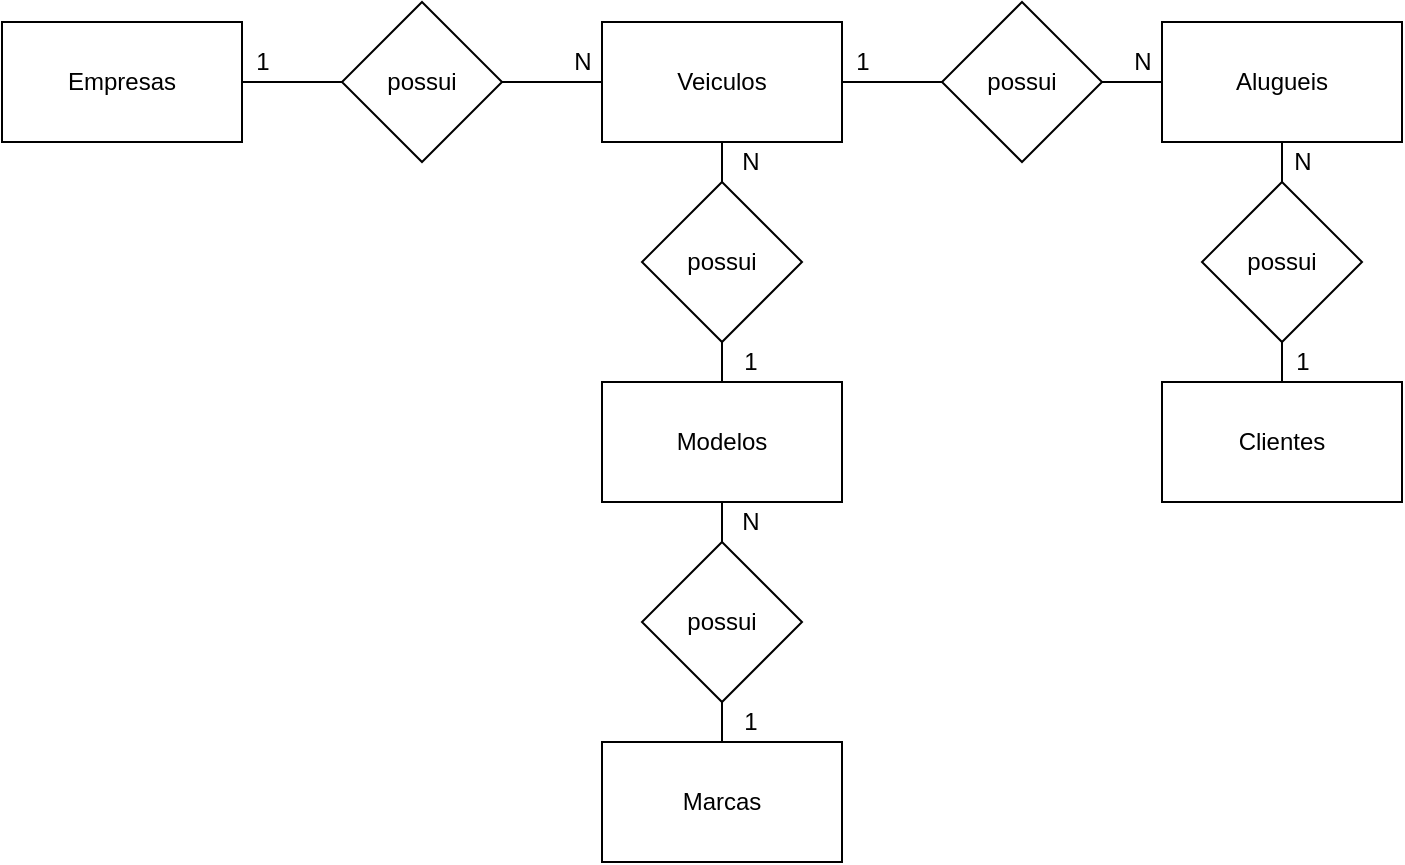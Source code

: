 <mxfile version="14.4.3" type="device" pages="2"><diagram id="A8JLQuiFWkB4cIeS7qDq" name="conceitual"><mxGraphModel dx="1635" dy="862" grid="1" gridSize="10" guides="1" tooltips="1" connect="1" arrows="1" fold="1" page="1" pageScale="1" pageWidth="827" pageHeight="1169" math="0" shadow="0"><root><mxCell id="0"/><mxCell id="1" parent="0"/><mxCell id="E8_kZwHHN_806rYTDGVD-13" style="edgeStyle=orthogonalEdgeStyle;rounded=0;orthogonalLoop=1;jettySize=auto;html=1;entryX=0;entryY=0.5;entryDx=0;entryDy=0;endArrow=none;endFill=0;" parent="1" source="E8_kZwHHN_806rYTDGVD-1" target="E8_kZwHHN_806rYTDGVD-8" edge="1"><mxGeometry relative="1" as="geometry"/></mxCell><mxCell id="E8_kZwHHN_806rYTDGVD-1" value="Empresas" style="rounded=0;whiteSpace=wrap;html=1;" parent="1" vertex="1"><mxGeometry x="40" y="80" width="120" height="60" as="geometry"/></mxCell><mxCell id="E8_kZwHHN_806rYTDGVD-15" style="edgeStyle=orthogonalEdgeStyle;rounded=0;orthogonalLoop=1;jettySize=auto;html=1;entryX=0;entryY=0.5;entryDx=0;entryDy=0;endArrow=none;endFill=0;" parent="1" source="E8_kZwHHN_806rYTDGVD-2" target="E8_kZwHHN_806rYTDGVD-9" edge="1"><mxGeometry relative="1" as="geometry"/></mxCell><mxCell id="E8_kZwHHN_806rYTDGVD-17" style="edgeStyle=orthogonalEdgeStyle;rounded=0;orthogonalLoop=1;jettySize=auto;html=1;exitX=0.5;exitY=1;exitDx=0;exitDy=0;entryX=0.5;entryY=0;entryDx=0;entryDy=0;endArrow=none;endFill=0;" parent="1" source="E8_kZwHHN_806rYTDGVD-2" target="E8_kZwHHN_806rYTDGVD-11" edge="1"><mxGeometry relative="1" as="geometry"/></mxCell><mxCell id="E8_kZwHHN_806rYTDGVD-2" value="Veiculos" style="rounded=0;whiteSpace=wrap;html=1;" parent="1" vertex="1"><mxGeometry x="340" y="80" width="120" height="60" as="geometry"/></mxCell><mxCell id="E8_kZwHHN_806rYTDGVD-3" value="Alugueis" style="rounded=0;whiteSpace=wrap;html=1;" parent="1" vertex="1"><mxGeometry x="620" y="80" width="120" height="60" as="geometry"/></mxCell><mxCell id="E8_kZwHHN_806rYTDGVD-4" value="Clientes" style="rounded=0;whiteSpace=wrap;html=1;" parent="1" vertex="1"><mxGeometry x="620" y="260" width="120" height="60" as="geometry"/></mxCell><mxCell id="E8_kZwHHN_806rYTDGVD-21" style="edgeStyle=orthogonalEdgeStyle;rounded=0;orthogonalLoop=1;jettySize=auto;html=1;exitX=0.5;exitY=1;exitDx=0;exitDy=0;entryX=0.5;entryY=0;entryDx=0;entryDy=0;endArrow=none;endFill=0;" parent="1" source="E8_kZwHHN_806rYTDGVD-5" target="E8_kZwHHN_806rYTDGVD-12" edge="1"><mxGeometry relative="1" as="geometry"/></mxCell><mxCell id="E8_kZwHHN_806rYTDGVD-5" value="Modelos" style="rounded=0;whiteSpace=wrap;html=1;" parent="1" vertex="1"><mxGeometry x="340" y="260" width="120" height="60" as="geometry"/></mxCell><mxCell id="E8_kZwHHN_806rYTDGVD-6" value="Marcas" style="rounded=0;whiteSpace=wrap;html=1;" parent="1" vertex="1"><mxGeometry x="340" y="440" width="120" height="60" as="geometry"/></mxCell><mxCell id="E8_kZwHHN_806rYTDGVD-14" style="edgeStyle=orthogonalEdgeStyle;rounded=0;orthogonalLoop=1;jettySize=auto;html=1;exitX=1;exitY=0.5;exitDx=0;exitDy=0;entryX=0;entryY=0.5;entryDx=0;entryDy=0;endArrow=none;endFill=0;" parent="1" source="E8_kZwHHN_806rYTDGVD-8" target="E8_kZwHHN_806rYTDGVD-2" edge="1"><mxGeometry relative="1" as="geometry"/></mxCell><mxCell id="E8_kZwHHN_806rYTDGVD-8" value="possui" style="rhombus;whiteSpace=wrap;html=1;" parent="1" vertex="1"><mxGeometry x="210" y="70" width="80" height="80" as="geometry"/></mxCell><mxCell id="E8_kZwHHN_806rYTDGVD-16" style="edgeStyle=orthogonalEdgeStyle;rounded=0;orthogonalLoop=1;jettySize=auto;html=1;entryX=0;entryY=0.5;entryDx=0;entryDy=0;endArrow=none;endFill=0;" parent="1" source="E8_kZwHHN_806rYTDGVD-9" target="E8_kZwHHN_806rYTDGVD-3" edge="1"><mxGeometry relative="1" as="geometry"/></mxCell><mxCell id="E8_kZwHHN_806rYTDGVD-9" value="possui" style="rhombus;whiteSpace=wrap;html=1;" parent="1" vertex="1"><mxGeometry x="510" y="70" width="80" height="80" as="geometry"/></mxCell><mxCell id="E8_kZwHHN_806rYTDGVD-19" style="edgeStyle=orthogonalEdgeStyle;rounded=0;orthogonalLoop=1;jettySize=auto;html=1;exitX=0.5;exitY=0;exitDx=0;exitDy=0;entryX=0.5;entryY=1;entryDx=0;entryDy=0;endArrow=none;endFill=0;" parent="1" source="E8_kZwHHN_806rYTDGVD-10" target="E8_kZwHHN_806rYTDGVD-3" edge="1"><mxGeometry relative="1" as="geometry"/></mxCell><mxCell id="E8_kZwHHN_806rYTDGVD-20" style="edgeStyle=orthogonalEdgeStyle;rounded=0;orthogonalLoop=1;jettySize=auto;html=1;exitX=0.5;exitY=1;exitDx=0;exitDy=0;entryX=0.5;entryY=0;entryDx=0;entryDy=0;endArrow=none;endFill=0;" parent="1" source="E8_kZwHHN_806rYTDGVD-10" target="E8_kZwHHN_806rYTDGVD-4" edge="1"><mxGeometry relative="1" as="geometry"/></mxCell><mxCell id="E8_kZwHHN_806rYTDGVD-10" value="possui" style="rhombus;whiteSpace=wrap;html=1;" parent="1" vertex="1"><mxGeometry x="640" y="160" width="80" height="80" as="geometry"/></mxCell><mxCell id="E8_kZwHHN_806rYTDGVD-18" style="edgeStyle=orthogonalEdgeStyle;rounded=0;orthogonalLoop=1;jettySize=auto;html=1;exitX=0.5;exitY=1;exitDx=0;exitDy=0;entryX=0.5;entryY=0;entryDx=0;entryDy=0;endArrow=none;endFill=0;" parent="1" source="E8_kZwHHN_806rYTDGVD-11" target="E8_kZwHHN_806rYTDGVD-5" edge="1"><mxGeometry relative="1" as="geometry"/></mxCell><mxCell id="E8_kZwHHN_806rYTDGVD-11" value="possui" style="rhombus;whiteSpace=wrap;html=1;" parent="1" vertex="1"><mxGeometry x="360" y="160" width="80" height="80" as="geometry"/></mxCell><mxCell id="E8_kZwHHN_806rYTDGVD-22" style="edgeStyle=orthogonalEdgeStyle;rounded=0;orthogonalLoop=1;jettySize=auto;html=1;exitX=0.5;exitY=1;exitDx=0;exitDy=0;entryX=0.5;entryY=0;entryDx=0;entryDy=0;endArrow=none;endFill=0;" parent="1" source="E8_kZwHHN_806rYTDGVD-12" target="E8_kZwHHN_806rYTDGVD-6" edge="1"><mxGeometry relative="1" as="geometry"/></mxCell><mxCell id="E8_kZwHHN_806rYTDGVD-12" value="possui" style="rhombus;whiteSpace=wrap;html=1;" parent="1" vertex="1"><mxGeometry x="360" y="340" width="80" height="80" as="geometry"/></mxCell><mxCell id="E8_kZwHHN_806rYTDGVD-24" value="1" style="text;html=1;align=center;verticalAlign=middle;resizable=0;points=[];autosize=1;" parent="1" vertex="1"><mxGeometry x="160" y="90" width="20" height="20" as="geometry"/></mxCell><mxCell id="E8_kZwHHN_806rYTDGVD-25" value="N" style="text;html=1;align=center;verticalAlign=middle;resizable=0;points=[];autosize=1;" parent="1" vertex="1"><mxGeometry x="320" y="90" width="20" height="20" as="geometry"/></mxCell><mxCell id="E8_kZwHHN_806rYTDGVD-26" value="1" style="text;html=1;align=center;verticalAlign=middle;resizable=0;points=[];autosize=1;" parent="1" vertex="1"><mxGeometry x="460" y="90" width="20" height="20" as="geometry"/></mxCell><mxCell id="E8_kZwHHN_806rYTDGVD-27" value="N" style="text;html=1;align=center;verticalAlign=middle;resizable=0;points=[];autosize=1;" parent="1" vertex="1"><mxGeometry x="600" y="90" width="20" height="20" as="geometry"/></mxCell><mxCell id="E8_kZwHHN_806rYTDGVD-28" value="1" style="text;html=1;align=center;verticalAlign=middle;resizable=0;points=[];autosize=1;" parent="1" vertex="1"><mxGeometry x="680" y="240" width="20" height="20" as="geometry"/></mxCell><mxCell id="E8_kZwHHN_806rYTDGVD-29" value="N" style="text;html=1;align=center;verticalAlign=middle;resizable=0;points=[];autosize=1;" parent="1" vertex="1"><mxGeometry x="680" y="140" width="20" height="20" as="geometry"/></mxCell><mxCell id="E8_kZwHHN_806rYTDGVD-30" value="N" style="text;html=1;align=center;verticalAlign=middle;resizable=0;points=[];autosize=1;" parent="1" vertex="1"><mxGeometry x="404" y="140" width="20" height="20" as="geometry"/></mxCell><mxCell id="E8_kZwHHN_806rYTDGVD-31" value="N" style="text;html=1;align=center;verticalAlign=middle;resizable=0;points=[];autosize=1;" parent="1" vertex="1"><mxGeometry x="404" y="320" width="20" height="20" as="geometry"/></mxCell><mxCell id="E8_kZwHHN_806rYTDGVD-33" value="1" style="text;html=1;align=center;verticalAlign=middle;resizable=0;points=[];autosize=1;" parent="1" vertex="1"><mxGeometry x="404" y="420" width="20" height="20" as="geometry"/></mxCell><mxCell id="E8_kZwHHN_806rYTDGVD-34" value="1" style="text;html=1;align=center;verticalAlign=middle;resizable=0;points=[];autosize=1;" parent="1" vertex="1"><mxGeometry x="404" y="240" width="20" height="20" as="geometry"/></mxCell></root></mxGraphModel></diagram><diagram id="IqJ-pX9VQexziRzsOhhu" name="logico"><mxGraphModel dx="2462" dy="862" grid="1" gridSize="10" guides="1" tooltips="1" connect="1" arrows="1" fold="1" page="1" pageScale="1" pageWidth="827" pageHeight="1169" math="0" shadow="0"><root><mxCell id="Sf4rNpyT2U3my8i4uwb2-0"/><mxCell id="Sf4rNpyT2U3my8i4uwb2-1" parent="Sf4rNpyT2U3my8i4uwb2-0"/><mxCell id="OLPtA0gVik-p2z_kLEpY-0" value="Empresa" style="shape=table;startSize=30;container=1;collapsible=1;childLayout=tableLayout;fixedRows=1;rowLines=0;fontStyle=1;align=center;resizeLast=1;" vertex="1" parent="Sf4rNpyT2U3my8i4uwb2-1"><mxGeometry x="-770" y="185" width="180" height="100" as="geometry"/></mxCell><mxCell id="OLPtA0gVik-p2z_kLEpY-1" value="" style="shape=partialRectangle;collapsible=0;dropTarget=0;pointerEvents=0;fillColor=none;top=0;left=0;bottom=1;right=0;points=[[0,0.5],[1,0.5]];portConstraint=eastwest;" vertex="1" parent="OLPtA0gVik-p2z_kLEpY-0"><mxGeometry y="30" width="180" height="30" as="geometry"/></mxCell><mxCell id="OLPtA0gVik-p2z_kLEpY-2" value="PK" style="shape=partialRectangle;connectable=0;fillColor=none;top=0;left=0;bottom=0;right=0;fontStyle=1;overflow=hidden;" vertex="1" parent="OLPtA0gVik-p2z_kLEpY-1"><mxGeometry width="30" height="30" as="geometry"/></mxCell><mxCell id="OLPtA0gVik-p2z_kLEpY-3" value="idEmpresa" style="shape=partialRectangle;connectable=0;fillColor=none;top=0;left=0;bottom=0;right=0;align=left;spacingLeft=6;fontStyle=5;overflow=hidden;" vertex="1" parent="OLPtA0gVik-p2z_kLEpY-1"><mxGeometry x="30" width="150" height="30" as="geometry"/></mxCell><mxCell id="OLPtA0gVik-p2z_kLEpY-4" value="" style="shape=partialRectangle;collapsible=0;dropTarget=0;pointerEvents=0;fillColor=none;top=0;left=0;bottom=0;right=0;points=[[0,0.5],[1,0.5]];portConstraint=eastwest;" vertex="1" parent="OLPtA0gVik-p2z_kLEpY-0"><mxGeometry y="60" width="180" height="30" as="geometry"/></mxCell><mxCell id="OLPtA0gVik-p2z_kLEpY-5" value="" style="shape=partialRectangle;connectable=0;fillColor=none;top=0;left=0;bottom=0;right=0;editable=1;overflow=hidden;" vertex="1" parent="OLPtA0gVik-p2z_kLEpY-4"><mxGeometry width="30" height="30" as="geometry"/></mxCell><mxCell id="OLPtA0gVik-p2z_kLEpY-6" value="Nº funcionarios" style="shape=partialRectangle;connectable=0;fillColor=none;top=0;left=0;bottom=0;right=0;align=left;spacingLeft=6;overflow=hidden;" vertex="1" parent="OLPtA0gVik-p2z_kLEpY-4"><mxGeometry x="30" width="150" height="30" as="geometry"/></mxCell><mxCell id="OLPtA0gVik-p2z_kLEpY-26" value="Veiculos" style="shape=table;startSize=30;container=1;collapsible=1;childLayout=tableLayout;fixedRows=1;rowLines=0;fontStyle=1;align=center;resizeLast=1;" vertex="1" parent="Sf4rNpyT2U3my8i4uwb2-1"><mxGeometry x="-470" y="140" width="180" height="160" as="geometry"/></mxCell><mxCell id="OLPtA0gVik-p2z_kLEpY-27" value="" style="shape=partialRectangle;collapsible=0;dropTarget=0;pointerEvents=0;fillColor=none;top=0;left=0;bottom=0;right=0;points=[[0,0.5],[1,0.5]];portConstraint=eastwest;" vertex="1" parent="OLPtA0gVik-p2z_kLEpY-26"><mxGeometry y="30" width="180" height="30" as="geometry"/></mxCell><mxCell id="OLPtA0gVik-p2z_kLEpY-28" value="PK" style="shape=partialRectangle;connectable=0;fillColor=none;top=0;left=0;bottom=0;right=0;fontStyle=1;overflow=hidden;" vertex="1" parent="OLPtA0gVik-p2z_kLEpY-27"><mxGeometry width="60" height="30" as="geometry"/></mxCell><mxCell id="OLPtA0gVik-p2z_kLEpY-29" value="idVeiculo" style="shape=partialRectangle;connectable=0;fillColor=none;top=0;left=0;bottom=0;right=0;align=left;spacingLeft=6;fontStyle=5;overflow=hidden;" vertex="1" parent="OLPtA0gVik-p2z_kLEpY-27"><mxGeometry x="60" width="120" height="30" as="geometry"/></mxCell><mxCell id="OLPtA0gVik-p2z_kLEpY-93" value="" style="shape=partialRectangle;collapsible=0;dropTarget=0;pointerEvents=0;fillColor=none;top=0;left=0;bottom=0;right=0;points=[[0,0.5],[1,0.5]];portConstraint=eastwest;" vertex="1" parent="OLPtA0gVik-p2z_kLEpY-26"><mxGeometry y="60" width="180" height="30" as="geometry"/></mxCell><mxCell id="OLPtA0gVik-p2z_kLEpY-94" value="FK" style="shape=partialRectangle;connectable=0;fillColor=none;top=0;left=0;bottom=0;right=0;fontStyle=1;overflow=hidden;" vertex="1" parent="OLPtA0gVik-p2z_kLEpY-93"><mxGeometry width="60" height="30" as="geometry"/></mxCell><mxCell id="OLPtA0gVik-p2z_kLEpY-95" value="idModelo" style="shape=partialRectangle;connectable=0;fillColor=none;top=0;left=0;bottom=0;right=0;align=left;spacingLeft=6;fontStyle=5;overflow=hidden;" vertex="1" parent="OLPtA0gVik-p2z_kLEpY-93"><mxGeometry x="60" width="120" height="30" as="geometry"/></mxCell><mxCell id="OLPtA0gVik-p2z_kLEpY-30" value="" style="shape=partialRectangle;collapsible=0;dropTarget=0;pointerEvents=0;fillColor=none;top=0;left=0;bottom=1;right=0;points=[[0,0.5],[1,0.5]];portConstraint=eastwest;" vertex="1" parent="OLPtA0gVik-p2z_kLEpY-26"><mxGeometry y="90" width="180" height="30" as="geometry"/></mxCell><mxCell id="OLPtA0gVik-p2z_kLEpY-31" value="FK" style="shape=partialRectangle;connectable=0;fillColor=none;top=0;left=0;bottom=0;right=0;fontStyle=1;overflow=hidden;" vertex="1" parent="OLPtA0gVik-p2z_kLEpY-30"><mxGeometry width="60" height="30" as="geometry"/></mxCell><mxCell id="OLPtA0gVik-p2z_kLEpY-32" value="idEmpresa" style="shape=partialRectangle;connectable=0;fillColor=none;top=0;left=0;bottom=0;right=0;align=left;spacingLeft=6;fontStyle=5;overflow=hidden;" vertex="1" parent="OLPtA0gVik-p2z_kLEpY-30"><mxGeometry x="60" width="120" height="30" as="geometry"/></mxCell><mxCell id="OLPtA0gVik-p2z_kLEpY-33" value="" style="shape=partialRectangle;collapsible=0;dropTarget=0;pointerEvents=0;fillColor=none;top=0;left=0;bottom=0;right=0;points=[[0,0.5],[1,0.5]];portConstraint=eastwest;" vertex="1" parent="OLPtA0gVik-p2z_kLEpY-26"><mxGeometry y="120" width="180" height="30" as="geometry"/></mxCell><mxCell id="OLPtA0gVik-p2z_kLEpY-34" value="" style="shape=partialRectangle;connectable=0;fillColor=none;top=0;left=0;bottom=0;right=0;editable=1;overflow=hidden;" vertex="1" parent="OLPtA0gVik-p2z_kLEpY-33"><mxGeometry width="60" height="30" as="geometry"/></mxCell><mxCell id="OLPtA0gVik-p2z_kLEpY-35" value="Placa" style="shape=partialRectangle;connectable=0;fillColor=none;top=0;left=0;bottom=0;right=0;align=left;spacingLeft=6;overflow=hidden;" vertex="1" parent="OLPtA0gVik-p2z_kLEpY-33"><mxGeometry x="60" width="120" height="30" as="geometry"/></mxCell><mxCell id="OLPtA0gVik-p2z_kLEpY-96" value="Marcas" style="shape=table;startSize=30;container=1;collapsible=1;childLayout=tableLayout;fixedRows=1;rowLines=0;fontStyle=1;align=center;resizeLast=1;" vertex="1" parent="Sf4rNpyT2U3my8i4uwb2-1"><mxGeometry x="-470" y="630" width="180" height="130" as="geometry"/></mxCell><mxCell id="OLPtA0gVik-p2z_kLEpY-106" value="" style="shape=partialRectangle;collapsible=0;dropTarget=0;pointerEvents=0;fillColor=none;top=0;left=0;bottom=1;right=0;points=[[0,0.5],[1,0.5]];portConstraint=eastwest;" vertex="1" parent="OLPtA0gVik-p2z_kLEpY-96"><mxGeometry y="30" width="180" height="30" as="geometry"/></mxCell><mxCell id="OLPtA0gVik-p2z_kLEpY-107" value="PK" style="shape=partialRectangle;connectable=0;fillColor=none;top=0;left=0;bottom=0;right=0;fontStyle=1;overflow=hidden;" vertex="1" parent="OLPtA0gVik-p2z_kLEpY-106"><mxGeometry width="60" height="30" as="geometry"/></mxCell><mxCell id="OLPtA0gVik-p2z_kLEpY-108" value="idModelo" style="shape=partialRectangle;connectable=0;fillColor=none;top=0;left=0;bottom=0;right=0;align=left;spacingLeft=6;fontStyle=5;overflow=hidden;" vertex="1" parent="OLPtA0gVik-p2z_kLEpY-106"><mxGeometry x="60" width="120" height="30" as="geometry"/></mxCell><mxCell id="OLPtA0gVik-p2z_kLEpY-109" value="" style="shape=partialRectangle;collapsible=0;dropTarget=0;pointerEvents=0;fillColor=none;top=0;left=0;bottom=0;right=0;points=[[0,0.5],[1,0.5]];portConstraint=eastwest;" vertex="1" parent="OLPtA0gVik-p2z_kLEpY-96"><mxGeometry y="60" width="180" height="30" as="geometry"/></mxCell><mxCell id="OLPtA0gVik-p2z_kLEpY-110" value="" style="shape=partialRectangle;connectable=0;fillColor=none;top=0;left=0;bottom=0;right=0;editable=1;overflow=hidden;" vertex="1" parent="OLPtA0gVik-p2z_kLEpY-109"><mxGeometry width="60" height="30" as="geometry"/></mxCell><mxCell id="OLPtA0gVik-p2z_kLEpY-111" value="Nome da marca" style="shape=partialRectangle;connectable=0;fillColor=none;top=0;left=0;bottom=0;right=0;align=left;spacingLeft=6;overflow=hidden;" vertex="1" parent="OLPtA0gVik-p2z_kLEpY-109"><mxGeometry x="60" width="120" height="30" as="geometry"/></mxCell><mxCell id="vvP7Wzj_eqlV6qyCZjMz-6" value="" style="shape=partialRectangle;collapsible=0;dropTarget=0;pointerEvents=0;fillColor=none;top=0;left=0;bottom=0;right=0;points=[[0,0.5],[1,0.5]];portConstraint=eastwest;" vertex="1" parent="OLPtA0gVik-p2z_kLEpY-96"><mxGeometry y="90" width="180" height="30" as="geometry"/></mxCell><mxCell id="vvP7Wzj_eqlV6qyCZjMz-7" value="" style="shape=partialRectangle;connectable=0;fillColor=none;top=0;left=0;bottom=0;right=0;editable=1;overflow=hidden;" vertex="1" parent="vvP7Wzj_eqlV6qyCZjMz-6"><mxGeometry width="60" height="30" as="geometry"/></mxCell><mxCell id="vvP7Wzj_eqlV6qyCZjMz-8" value="Modelos" style="shape=partialRectangle;connectable=0;fillColor=none;top=0;left=0;bottom=0;right=0;align=left;spacingLeft=6;overflow=hidden;" vertex="1" parent="vvP7Wzj_eqlV6qyCZjMz-6"><mxGeometry x="60" width="120" height="30" as="geometry"/></mxCell><mxCell id="7YmiEwUr1MA6q0QHfOJM-0" value="Modelos" style="shape=table;startSize=30;container=1;collapsible=1;childLayout=tableLayout;fixedRows=1;rowLines=0;fontStyle=1;align=center;resizeLast=1;" vertex="1" parent="Sf4rNpyT2U3my8i4uwb2-1"><mxGeometry x="-470" y="400" width="180" height="130" as="geometry"/></mxCell><mxCell id="7YmiEwUr1MA6q0QHfOJM-1" value="" style="shape=partialRectangle;collapsible=0;dropTarget=0;pointerEvents=0;fillColor=none;top=0;left=0;bottom=0;right=0;points=[[0,0.5],[1,0.5]];portConstraint=eastwest;" vertex="1" parent="7YmiEwUr1MA6q0QHfOJM-0"><mxGeometry y="30" width="180" height="30" as="geometry"/></mxCell><mxCell id="7YmiEwUr1MA6q0QHfOJM-2" value="PK" style="shape=partialRectangle;connectable=0;fillColor=none;top=0;left=0;bottom=0;right=0;fontStyle=1;overflow=hidden;" vertex="1" parent="7YmiEwUr1MA6q0QHfOJM-1"><mxGeometry width="60" height="30" as="geometry"/></mxCell><mxCell id="7YmiEwUr1MA6q0QHfOJM-3" value="idModelo" style="shape=partialRectangle;connectable=0;fillColor=none;top=0;left=0;bottom=0;right=0;align=left;spacingLeft=6;fontStyle=5;overflow=hidden;" vertex="1" parent="7YmiEwUr1MA6q0QHfOJM-1"><mxGeometry x="60" width="120" height="30" as="geometry"/></mxCell><mxCell id="7YmiEwUr1MA6q0QHfOJM-4" value="" style="shape=partialRectangle;collapsible=0;dropTarget=0;pointerEvents=0;fillColor=none;top=0;left=0;bottom=1;right=0;points=[[0,0.5],[1,0.5]];portConstraint=eastwest;" vertex="1" parent="7YmiEwUr1MA6q0QHfOJM-0"><mxGeometry y="60" width="180" height="30" as="geometry"/></mxCell><mxCell id="7YmiEwUr1MA6q0QHfOJM-5" value="FK" style="shape=partialRectangle;connectable=0;fillColor=none;top=0;left=0;bottom=0;right=0;fontStyle=1;overflow=hidden;" vertex="1" parent="7YmiEwUr1MA6q0QHfOJM-4"><mxGeometry width="60" height="30" as="geometry"/></mxCell><mxCell id="7YmiEwUr1MA6q0QHfOJM-6" value="idMarca" style="shape=partialRectangle;connectable=0;fillColor=none;top=0;left=0;bottom=0;right=0;align=left;spacingLeft=6;fontStyle=5;overflow=hidden;" vertex="1" parent="7YmiEwUr1MA6q0QHfOJM-4"><mxGeometry x="60" width="120" height="30" as="geometry"/></mxCell><mxCell id="7YmiEwUr1MA6q0QHfOJM-7" value="" style="shape=partialRectangle;collapsible=0;dropTarget=0;pointerEvents=0;fillColor=none;top=0;left=0;bottom=0;right=0;points=[[0,0.5],[1,0.5]];portConstraint=eastwest;" vertex="1" parent="7YmiEwUr1MA6q0QHfOJM-0"><mxGeometry y="90" width="180" height="30" as="geometry"/></mxCell><mxCell id="7YmiEwUr1MA6q0QHfOJM-8" value="" style="shape=partialRectangle;connectable=0;fillColor=none;top=0;left=0;bottom=0;right=0;editable=1;overflow=hidden;" vertex="1" parent="7YmiEwUr1MA6q0QHfOJM-7"><mxGeometry width="60" height="30" as="geometry"/></mxCell><mxCell id="7YmiEwUr1MA6q0QHfOJM-9" value="Nome do modelo" style="shape=partialRectangle;connectable=0;fillColor=none;top=0;left=0;bottom=0;right=0;align=left;spacingLeft=6;overflow=hidden;" vertex="1" parent="7YmiEwUr1MA6q0QHfOJM-7"><mxGeometry x="60" width="120" height="30" as="geometry"/></mxCell><mxCell id="7YmiEwUr1MA6q0QHfOJM-10" value="Cliente" style="shape=table;startSize=30;container=1;collapsible=1;childLayout=tableLayout;fixedRows=1;rowLines=0;fontStyle=1;align=center;resizeLast=1;" vertex="1" parent="Sf4rNpyT2U3my8i4uwb2-1"><mxGeometry x="190" y="170" width="180" height="130" as="geometry"/></mxCell><mxCell id="7YmiEwUr1MA6q0QHfOJM-11" value="" style="shape=partialRectangle;collapsible=0;dropTarget=0;pointerEvents=0;fillColor=none;top=0;left=0;bottom=0;right=0;points=[[0,0.5],[1,0.5]];portConstraint=eastwest;" vertex="1" parent="7YmiEwUr1MA6q0QHfOJM-10"><mxGeometry y="30" width="180" height="30" as="geometry"/></mxCell><mxCell id="7YmiEwUr1MA6q0QHfOJM-12" value="PK" style="shape=partialRectangle;connectable=0;fillColor=none;top=0;left=0;bottom=0;right=0;fontStyle=1;overflow=hidden;" vertex="1" parent="7YmiEwUr1MA6q0QHfOJM-11"><mxGeometry width="60" height="30" as="geometry"/></mxCell><mxCell id="7YmiEwUr1MA6q0QHfOJM-13" value="idCliente" style="shape=partialRectangle;connectable=0;fillColor=none;top=0;left=0;bottom=0;right=0;align=left;spacingLeft=6;fontStyle=5;overflow=hidden;" vertex="1" parent="7YmiEwUr1MA6q0QHfOJM-11"><mxGeometry x="60" width="120" height="30" as="geometry"/></mxCell><mxCell id="7YmiEwUr1MA6q0QHfOJM-20" value="" style="shape=partialRectangle;collapsible=0;dropTarget=0;pointerEvents=0;fillColor=none;top=0;left=0;bottom=1;right=0;points=[[0,0.5],[1,0.5]];portConstraint=eastwest;" vertex="1" parent="7YmiEwUr1MA6q0QHfOJM-10"><mxGeometry y="60" width="180" height="30" as="geometry"/></mxCell><mxCell id="7YmiEwUr1MA6q0QHfOJM-21" value="FK" style="shape=partialRectangle;connectable=0;fillColor=none;top=0;left=0;bottom=0;right=0;fontStyle=1;overflow=hidden;" vertex="1" parent="7YmiEwUr1MA6q0QHfOJM-20"><mxGeometry width="60" height="30" as="geometry"/></mxCell><mxCell id="7YmiEwUr1MA6q0QHfOJM-22" value="idAluguel" style="shape=partialRectangle;connectable=0;fillColor=none;top=0;left=0;bottom=0;right=0;align=left;spacingLeft=6;fontStyle=5;overflow=hidden;" vertex="1" parent="7YmiEwUr1MA6q0QHfOJM-20"><mxGeometry x="60" width="120" height="30" as="geometry"/></mxCell><mxCell id="7YmiEwUr1MA6q0QHfOJM-23" value="" style="shape=partialRectangle;collapsible=0;dropTarget=0;pointerEvents=0;fillColor=none;top=0;left=0;bottom=0;right=0;points=[[0,0.5],[1,0.5]];portConstraint=eastwest;" vertex="1" parent="7YmiEwUr1MA6q0QHfOJM-10"><mxGeometry y="90" width="180" height="30" as="geometry"/></mxCell><mxCell id="7YmiEwUr1MA6q0QHfOJM-24" value="" style="shape=partialRectangle;connectable=0;fillColor=none;top=0;left=0;bottom=0;right=0;editable=1;overflow=hidden;" vertex="1" parent="7YmiEwUr1MA6q0QHfOJM-23"><mxGeometry width="60" height="30" as="geometry"/></mxCell><mxCell id="7YmiEwUr1MA6q0QHfOJM-25" value="Valor do aluguel" style="shape=partialRectangle;connectable=0;fillColor=none;top=0;left=0;bottom=0;right=0;align=left;spacingLeft=6;overflow=hidden;" vertex="1" parent="7YmiEwUr1MA6q0QHfOJM-23"><mxGeometry x="60" width="120" height="30" as="geometry"/></mxCell><mxCell id="0L_ArP6UQi0EiB11OnEb-0" value="" style="edgeStyle=entityRelationEdgeStyle;fontSize=12;html=1;endArrow=ERoneToMany;" edge="1" parent="Sf4rNpyT2U3my8i4uwb2-1" source="OLPtA0gVik-p2z_kLEpY-1" target="OLPtA0gVik-p2z_kLEpY-30"><mxGeometry width="100" height="100" relative="1" as="geometry"><mxPoint x="170" y="310" as="sourcePoint"/><mxPoint x="270" y="210" as="targetPoint"/></mxGeometry></mxCell><mxCell id="_TDV4B2XsDUhdNmOW_Ya-0" value="" style="edgeStyle=entityRelationEdgeStyle;fontSize=12;html=1;endArrow=ERoneToMany;" edge="1" parent="Sf4rNpyT2U3my8i4uwb2-1" source="OLPtA0gVik-p2z_kLEpY-27" target="uac4z8WO5fTgta8ercHG-4"><mxGeometry width="100" height="100" relative="1" as="geometry"><mxPoint x="140" y="350" as="sourcePoint"/><mxPoint x="270" y="405" as="targetPoint"/></mxGeometry></mxCell><mxCell id="uac4z8WO5fTgta8ercHG-0" value="Aluguel" style="shape=table;startSize=30;container=1;collapsible=1;childLayout=tableLayout;fixedRows=1;rowLines=0;fontStyle=1;align=center;resizeLast=1;" vertex="1" parent="Sf4rNpyT2U3my8i4uwb2-1"><mxGeometry x="-120" y="170" width="180" height="130" as="geometry"/></mxCell><mxCell id="uac4z8WO5fTgta8ercHG-1" value="" style="shape=partialRectangle;collapsible=0;dropTarget=0;pointerEvents=0;fillColor=none;top=0;left=0;bottom=0;right=0;points=[[0,0.5],[1,0.5]];portConstraint=eastwest;" vertex="1" parent="uac4z8WO5fTgta8ercHG-0"><mxGeometry y="30" width="180" height="30" as="geometry"/></mxCell><mxCell id="uac4z8WO5fTgta8ercHG-2" value="PK" style="shape=partialRectangle;connectable=0;fillColor=none;top=0;left=0;bottom=0;right=0;fontStyle=1;overflow=hidden;" vertex="1" parent="uac4z8WO5fTgta8ercHG-1"><mxGeometry width="60" height="30" as="geometry"/></mxCell><mxCell id="uac4z8WO5fTgta8ercHG-3" value="idAluguel" style="shape=partialRectangle;connectable=0;fillColor=none;top=0;left=0;bottom=0;right=0;align=left;spacingLeft=6;fontStyle=5;overflow=hidden;" vertex="1" parent="uac4z8WO5fTgta8ercHG-1"><mxGeometry x="60" width="120" height="30" as="geometry"/></mxCell><mxCell id="uac4z8WO5fTgta8ercHG-4" value="" style="shape=partialRectangle;collapsible=0;dropTarget=0;pointerEvents=0;fillColor=none;top=0;left=0;bottom=1;right=0;points=[[0,0.5],[1,0.5]];portConstraint=eastwest;" vertex="1" parent="uac4z8WO5fTgta8ercHG-0"><mxGeometry y="60" width="180" height="30" as="geometry"/></mxCell><mxCell id="uac4z8WO5fTgta8ercHG-5" value="FK" style="shape=partialRectangle;connectable=0;fillColor=none;top=0;left=0;bottom=0;right=0;fontStyle=1;overflow=hidden;" vertex="1" parent="uac4z8WO5fTgta8ercHG-4"><mxGeometry width="60" height="30" as="geometry"/></mxCell><mxCell id="uac4z8WO5fTgta8ercHG-6" value="idVeiculo" style="shape=partialRectangle;connectable=0;fillColor=none;top=0;left=0;bottom=0;right=0;align=left;spacingLeft=6;fontStyle=5;overflow=hidden;" vertex="1" parent="uac4z8WO5fTgta8ercHG-4"><mxGeometry x="60" width="120" height="30" as="geometry"/></mxCell><mxCell id="uac4z8WO5fTgta8ercHG-7" value="" style="shape=partialRectangle;collapsible=0;dropTarget=0;pointerEvents=0;fillColor=none;top=0;left=0;bottom=0;right=0;points=[[0,0.5],[1,0.5]];portConstraint=eastwest;" vertex="1" parent="uac4z8WO5fTgta8ercHG-0"><mxGeometry y="90" width="180" height="30" as="geometry"/></mxCell><mxCell id="uac4z8WO5fTgta8ercHG-8" value="" style="shape=partialRectangle;connectable=0;fillColor=none;top=0;left=0;bottom=0;right=0;editable=1;overflow=hidden;" vertex="1" parent="uac4z8WO5fTgta8ercHG-7"><mxGeometry width="60" height="30" as="geometry"/></mxCell><mxCell id="uac4z8WO5fTgta8ercHG-9" value="Valor do aluguel" style="shape=partialRectangle;connectable=0;fillColor=none;top=0;left=0;bottom=0;right=0;align=left;spacingLeft=6;overflow=hidden;" vertex="1" parent="uac4z8WO5fTgta8ercHG-7"><mxGeometry x="60" width="120" height="30" as="geometry"/></mxCell><mxCell id="uwjMueVNAgCn_83FV-nx-0" value="" style="edgeStyle=entityRelationEdgeStyle;fontSize=12;html=1;endArrow=ERoneToMany;" edge="1" parent="Sf4rNpyT2U3my8i4uwb2-1" source="7YmiEwUr1MA6q0QHfOJM-20" target="uac4z8WO5fTgta8ercHG-1"><mxGeometry width="100" height="100" relative="1" as="geometry"><mxPoint x="130" y="310" as="sourcePoint"/><mxPoint x="140" y="380" as="targetPoint"/></mxGeometry></mxCell><mxCell id="UujAdEXdoiaQ8q4ELH_B-1" value="" style="edgeStyle=entityRelationEdgeStyle;fontSize=12;html=1;endArrow=ERoneToMany;" edge="1" parent="Sf4rNpyT2U3my8i4uwb2-1" source="7YmiEwUr1MA6q0QHfOJM-1" target="OLPtA0gVik-p2z_kLEpY-93"><mxGeometry width="100" height="100" relative="1" as="geometry"><mxPoint x="-210" y="380" as="sourcePoint"/><mxPoint x="-180" y="340" as="targetPoint"/></mxGeometry></mxCell><mxCell id="pyxkSuuFd9BolIdZtqa2-0" value="" style="edgeStyle=entityRelationEdgeStyle;fontSize=12;html=1;endArrow=ERoneToMany;" edge="1" parent="Sf4rNpyT2U3my8i4uwb2-1" target="7YmiEwUr1MA6q0QHfOJM-4"><mxGeometry width="100" height="100" relative="1" as="geometry"><mxPoint x="-290" y="675.0" as="sourcePoint"/><mxPoint x="-160" y="630" as="targetPoint"/></mxGeometry></mxCell></root></mxGraphModel></diagram></mxfile>